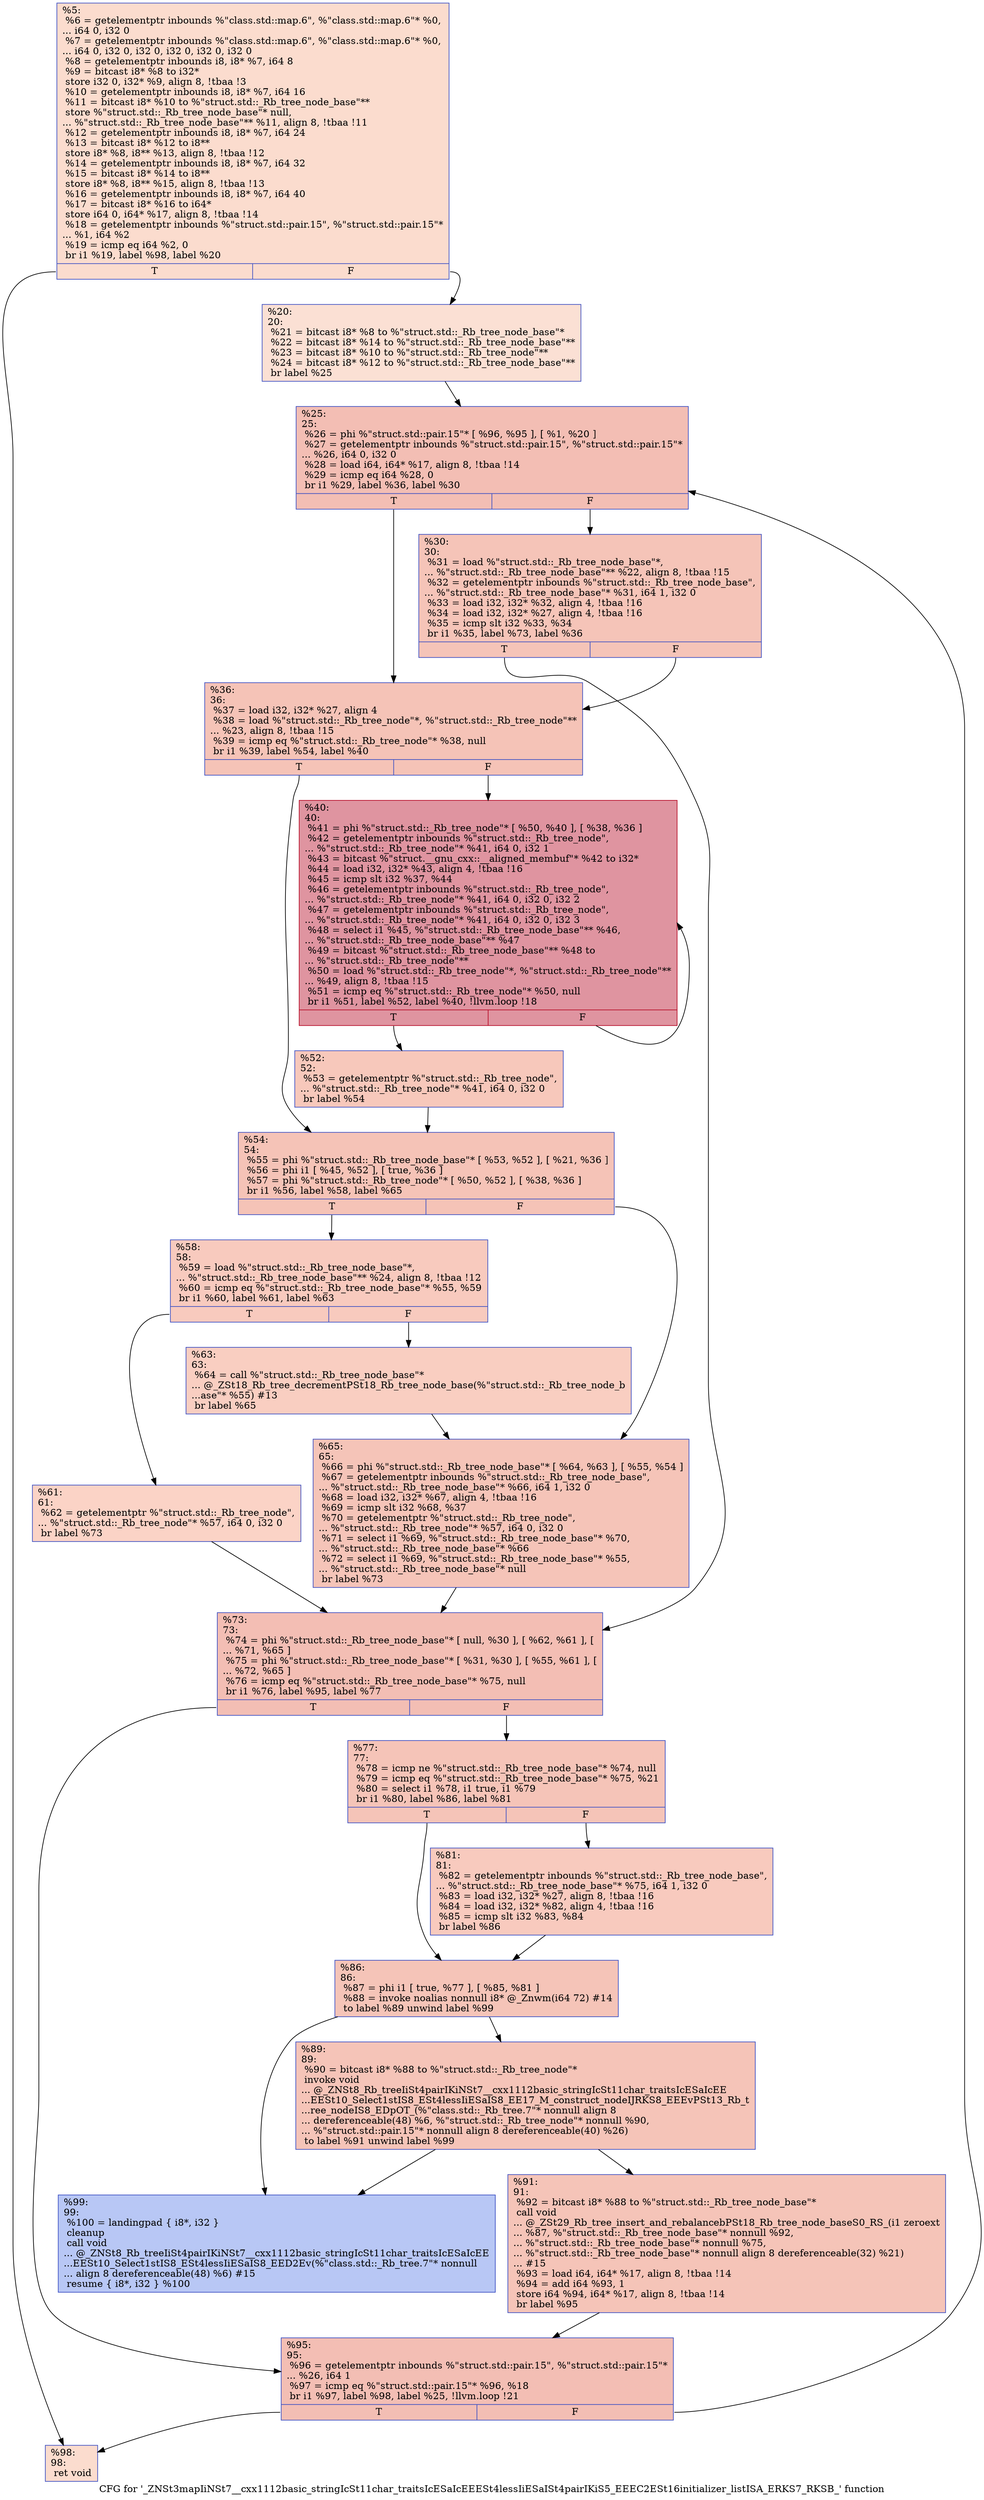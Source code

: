 digraph "CFG for '_ZNSt3mapIiNSt7__cxx1112basic_stringIcSt11char_traitsIcESaIcEEESt4lessIiESaISt4pairIKiS5_EEEC2ESt16initializer_listISA_ERKS7_RKSB_' function" {
	label="CFG for '_ZNSt3mapIiNSt7__cxx1112basic_stringIcSt11char_traitsIcESaIcEEESt4lessIiESaISt4pairIKiS5_EEEC2ESt16initializer_listISA_ERKS7_RKSB_' function";

	Node0x55d9dc1aed20 [shape=record,color="#3d50c3ff", style=filled, fillcolor="#f7af9170",label="{%5:\l  %6 = getelementptr inbounds %\"class.std::map.6\", %\"class.std::map.6\"* %0,\l... i64 0, i32 0\l  %7 = getelementptr inbounds %\"class.std::map.6\", %\"class.std::map.6\"* %0,\l... i64 0, i32 0, i32 0, i32 0, i32 0, i32 0\l  %8 = getelementptr inbounds i8, i8* %7, i64 8\l  %9 = bitcast i8* %8 to i32*\l  store i32 0, i32* %9, align 8, !tbaa !3\l  %10 = getelementptr inbounds i8, i8* %7, i64 16\l  %11 = bitcast i8* %10 to %\"struct.std::_Rb_tree_node_base\"**\l  store %\"struct.std::_Rb_tree_node_base\"* null,\l... %\"struct.std::_Rb_tree_node_base\"** %11, align 8, !tbaa !11\l  %12 = getelementptr inbounds i8, i8* %7, i64 24\l  %13 = bitcast i8* %12 to i8**\l  store i8* %8, i8** %13, align 8, !tbaa !12\l  %14 = getelementptr inbounds i8, i8* %7, i64 32\l  %15 = bitcast i8* %14 to i8**\l  store i8* %8, i8** %15, align 8, !tbaa !13\l  %16 = getelementptr inbounds i8, i8* %7, i64 40\l  %17 = bitcast i8* %16 to i64*\l  store i64 0, i64* %17, align 8, !tbaa !14\l  %18 = getelementptr inbounds %\"struct.std::pair.15\", %\"struct.std::pair.15\"*\l... %1, i64 %2\l  %19 = icmp eq i64 %2, 0\l  br i1 %19, label %98, label %20\l|{<s0>T|<s1>F}}"];
	Node0x55d9dc1aed20:s0 -> Node0x55d9dc1aeaa0;
	Node0x55d9dc1aed20:s1 -> Node0x55d9dc1b0940;
	Node0x55d9dc1b0940 [shape=record,color="#3d50c3ff", style=filled, fillcolor="#f7b99e70",label="{%20:\l20:                                               \l  %21 = bitcast i8* %8 to %\"struct.std::_Rb_tree_node_base\"*\l  %22 = bitcast i8* %14 to %\"struct.std::_Rb_tree_node_base\"**\l  %23 = bitcast i8* %10 to %\"struct.std::_Rb_tree_node\"**\l  %24 = bitcast i8* %12 to %\"struct.std::_Rb_tree_node_base\"**\l  br label %25\l}"];
	Node0x55d9dc1b0940 -> Node0x55d9dc1b0c00;
	Node0x55d9dc1b0c00 [shape=record,color="#3d50c3ff", style=filled, fillcolor="#e36c5570",label="{%25:\l25:                                               \l  %26 = phi %\"struct.std::pair.15\"* [ %96, %95 ], [ %1, %20 ]\l  %27 = getelementptr inbounds %\"struct.std::pair.15\", %\"struct.std::pair.15\"*\l... %26, i64 0, i32 0\l  %28 = load i64, i64* %17, align 8, !tbaa !14\l  %29 = icmp eq i64 %28, 0\l  br i1 %29, label %36, label %30\l|{<s0>T|<s1>F}}"];
	Node0x55d9dc1b0c00:s0 -> Node0x55d9dc1b0f20;
	Node0x55d9dc1b0c00:s1 -> Node0x55d9dc1b0f70;
	Node0x55d9dc1b0f70 [shape=record,color="#3d50c3ff", style=filled, fillcolor="#e97a5f70",label="{%30:\l30:                                               \l  %31 = load %\"struct.std::_Rb_tree_node_base\"*,\l... %\"struct.std::_Rb_tree_node_base\"** %22, align 8, !tbaa !15\l  %32 = getelementptr inbounds %\"struct.std::_Rb_tree_node_base\",\l... %\"struct.std::_Rb_tree_node_base\"* %31, i64 1, i32 0\l  %33 = load i32, i32* %32, align 4, !tbaa !16\l  %34 = load i32, i32* %27, align 4, !tbaa !16\l  %35 = icmp slt i32 %33, %34\l  br i1 %35, label %73, label %36\l|{<s0>T|<s1>F}}"];
	Node0x55d9dc1b0f70:s0 -> Node0x55d9dc1b1350;
	Node0x55d9dc1b0f70:s1 -> Node0x55d9dc1b0f20;
	Node0x55d9dc1b0f20 [shape=record,color="#3d50c3ff", style=filled, fillcolor="#e8765c70",label="{%36:\l36:                                               \l  %37 = load i32, i32* %27, align 4\l  %38 = load %\"struct.std::_Rb_tree_node\"*, %\"struct.std::_Rb_tree_node\"**\l... %23, align 8, !tbaa !15\l  %39 = icmp eq %\"struct.std::_Rb_tree_node\"* %38, null\l  br i1 %39, label %54, label %40\l|{<s0>T|<s1>F}}"];
	Node0x55d9dc1b0f20:s0 -> Node0x55d9dc1b15c0;
	Node0x55d9dc1b0f20:s1 -> Node0x55d9dc1b1610;
	Node0x55d9dc1b1610 [shape=record,color="#b70d28ff", style=filled, fillcolor="#b70d2870",label="{%40:\l40:                                               \l  %41 = phi %\"struct.std::_Rb_tree_node\"* [ %50, %40 ], [ %38, %36 ]\l  %42 = getelementptr inbounds %\"struct.std::_Rb_tree_node\",\l... %\"struct.std::_Rb_tree_node\"* %41, i64 0, i32 1\l  %43 = bitcast %\"struct.__gnu_cxx::__aligned_membuf\"* %42 to i32*\l  %44 = load i32, i32* %43, align 4, !tbaa !16\l  %45 = icmp slt i32 %37, %44\l  %46 = getelementptr inbounds %\"struct.std::_Rb_tree_node\",\l... %\"struct.std::_Rb_tree_node\"* %41, i64 0, i32 0, i32 2\l  %47 = getelementptr inbounds %\"struct.std::_Rb_tree_node\",\l... %\"struct.std::_Rb_tree_node\"* %41, i64 0, i32 0, i32 3\l  %48 = select i1 %45, %\"struct.std::_Rb_tree_node_base\"** %46,\l... %\"struct.std::_Rb_tree_node_base\"** %47\l  %49 = bitcast %\"struct.std::_Rb_tree_node_base\"** %48 to\l... %\"struct.std::_Rb_tree_node\"**\l  %50 = load %\"struct.std::_Rb_tree_node\"*, %\"struct.std::_Rb_tree_node\"**\l... %49, align 8, !tbaa !15\l  %51 = icmp eq %\"struct.std::_Rb_tree_node\"* %50, null\l  br i1 %51, label %52, label %40, !llvm.loop !18\l|{<s0>T|<s1>F}}"];
	Node0x55d9dc1b1610:s0 -> Node0x55d9dc1b1d30;
	Node0x55d9dc1b1610:s1 -> Node0x55d9dc1b1610;
	Node0x55d9dc1b1d30 [shape=record,color="#3d50c3ff", style=filled, fillcolor="#ed836670",label="{%52:\l52:                                               \l  %53 = getelementptr %\"struct.std::_Rb_tree_node\",\l... %\"struct.std::_Rb_tree_node\"* %41, i64 0, i32 0\l  br label %54\l}"];
	Node0x55d9dc1b1d30 -> Node0x55d9dc1b15c0;
	Node0x55d9dc1b15c0 [shape=record,color="#3d50c3ff", style=filled, fillcolor="#e8765c70",label="{%54:\l54:                                               \l  %55 = phi %\"struct.std::_Rb_tree_node_base\"* [ %53, %52 ], [ %21, %36 ]\l  %56 = phi i1 [ %45, %52 ], [ true, %36 ]\l  %57 = phi %\"struct.std::_Rb_tree_node\"* [ %50, %52 ], [ %38, %36 ]\l  br i1 %56, label %58, label %65\l|{<s0>T|<s1>F}}"];
	Node0x55d9dc1b15c0:s0 -> Node0x55d9dc1b2270;
	Node0x55d9dc1b15c0:s1 -> Node0x55d9dc1b22c0;
	Node0x55d9dc1b2270 [shape=record,color="#3d50c3ff", style=filled, fillcolor="#ef886b70",label="{%58:\l58:                                               \l  %59 = load %\"struct.std::_Rb_tree_node_base\"*,\l... %\"struct.std::_Rb_tree_node_base\"** %24, align 8, !tbaa !12\l  %60 = icmp eq %\"struct.std::_Rb_tree_node_base\"* %55, %59\l  br i1 %60, label %61, label %63\l|{<s0>T|<s1>F}}"];
	Node0x55d9dc1b2270:s0 -> Node0x55d9dc1b24c0;
	Node0x55d9dc1b2270:s1 -> Node0x55d9dc1b2510;
	Node0x55d9dc1b24c0 [shape=record,color="#3d50c3ff", style=filled, fillcolor="#f59c7d70",label="{%61:\l61:                                               \l  %62 = getelementptr %\"struct.std::_Rb_tree_node\",\l... %\"struct.std::_Rb_tree_node\"* %57, i64 0, i32 0\l  br label %73\l}"];
	Node0x55d9dc1b24c0 -> Node0x55d9dc1b1350;
	Node0x55d9dc1b2510 [shape=record,color="#3d50c3ff", style=filled, fillcolor="#f2907270",label="{%63:\l63:                                               \l  %64 = call %\"struct.std::_Rb_tree_node_base\"*\l... @_ZSt18_Rb_tree_decrementPSt18_Rb_tree_node_base(%\"struct.std::_Rb_tree_node_b\l...ase\"* %55) #13\l  br label %65\l}"];
	Node0x55d9dc1b2510 -> Node0x55d9dc1b22c0;
	Node0x55d9dc1b22c0 [shape=record,color="#3d50c3ff", style=filled, fillcolor="#e97a5f70",label="{%65:\l65:                                               \l  %66 = phi %\"struct.std::_Rb_tree_node_base\"* [ %64, %63 ], [ %55, %54 ]\l  %67 = getelementptr inbounds %\"struct.std::_Rb_tree_node_base\",\l... %\"struct.std::_Rb_tree_node_base\"* %66, i64 1, i32 0\l  %68 = load i32, i32* %67, align 4, !tbaa !16\l  %69 = icmp slt i32 %68, %37\l  %70 = getelementptr %\"struct.std::_Rb_tree_node\",\l... %\"struct.std::_Rb_tree_node\"* %57, i64 0, i32 0\l  %71 = select i1 %69, %\"struct.std::_Rb_tree_node_base\"* %70,\l... %\"struct.std::_Rb_tree_node_base\"* %66\l  %72 = select i1 %69, %\"struct.std::_Rb_tree_node_base\"* %55,\l... %\"struct.std::_Rb_tree_node_base\"* null\l  br label %73\l}"];
	Node0x55d9dc1b22c0 -> Node0x55d9dc1b1350;
	Node0x55d9dc1b1350 [shape=record,color="#3d50c3ff", style=filled, fillcolor="#e36c5570",label="{%73:\l73:                                               \l  %74 = phi %\"struct.std::_Rb_tree_node_base\"* [ null, %30 ], [ %62, %61 ], [\l... %71, %65 ]\l  %75 = phi %\"struct.std::_Rb_tree_node_base\"* [ %31, %30 ], [ %55, %61 ], [\l... %72, %65 ]\l  %76 = icmp eq %\"struct.std::_Rb_tree_node_base\"* %75, null\l  br i1 %76, label %95, label %77\l|{<s0>T|<s1>F}}"];
	Node0x55d9dc1b1350:s0 -> Node0x55d9dc1b0cc0;
	Node0x55d9dc1b1350:s1 -> Node0x55d9dc1b3150;
	Node0x55d9dc1b3150 [shape=record,color="#3d50c3ff", style=filled, fillcolor="#e97a5f70",label="{%77:\l77:                                               \l  %78 = icmp ne %\"struct.std::_Rb_tree_node_base\"* %74, null\l  %79 = icmp eq %\"struct.std::_Rb_tree_node_base\"* %75, %21\l  %80 = select i1 %78, i1 true, i1 %79\l  br i1 %80, label %86, label %81\l|{<s0>T|<s1>F}}"];
	Node0x55d9dc1b3150:s0 -> Node0x55d9dc1b3420;
	Node0x55d9dc1b3150:s1 -> Node0x55d9dc1b3470;
	Node0x55d9dc1b3470 [shape=record,color="#3d50c3ff", style=filled, fillcolor="#ef886b70",label="{%81:\l81:                                               \l  %82 = getelementptr inbounds %\"struct.std::_Rb_tree_node_base\",\l... %\"struct.std::_Rb_tree_node_base\"* %75, i64 1, i32 0\l  %83 = load i32, i32* %27, align 8, !tbaa !16\l  %84 = load i32, i32* %82, align 4, !tbaa !16\l  %85 = icmp slt i32 %83, %84\l  br label %86\l}"];
	Node0x55d9dc1b3470 -> Node0x55d9dc1b3420;
	Node0x55d9dc1b3420 [shape=record,color="#3d50c3ff", style=filled, fillcolor="#e97a5f70",label="{%86:\l86:                                               \l  %87 = phi i1 [ true, %77 ], [ %85, %81 ]\l  %88 = invoke noalias nonnull i8* @_Znwm(i64 72) #14\l          to label %89 unwind label %99\l}"];
	Node0x55d9dc1b3420 -> Node0x55d9dc1b38f0;
	Node0x55d9dc1b3420 -> Node0x55d9dc1b3940;
	Node0x55d9dc1b38f0 [shape=record,color="#3d50c3ff", style=filled, fillcolor="#e97a5f70",label="{%89:\l89:                                               \l  %90 = bitcast i8* %88 to %\"struct.std::_Rb_tree_node\"*\l  invoke void\l... @_ZNSt8_Rb_treeIiSt4pairIKiNSt7__cxx1112basic_stringIcSt11char_traitsIcESaIcEE\l...EESt10_Select1stIS8_ESt4lessIiESaIS8_EE17_M_construct_nodeIJRKS8_EEEvPSt13_Rb_t\l...ree_nodeIS8_EDpOT_(%\"class.std::_Rb_tree.7\"* nonnull align 8\l... dereferenceable(48) %6, %\"struct.std::_Rb_tree_node\"* nonnull %90,\l... %\"struct.std::pair.15\"* nonnull align 8 dereferenceable(40) %26)\l          to label %91 unwind label %99\l}"];
	Node0x55d9dc1b38f0 -> Node0x55d9dc1b3dd0;
	Node0x55d9dc1b38f0 -> Node0x55d9dc1b3940;
	Node0x55d9dc1b3dd0 [shape=record,color="#3d50c3ff", style=filled, fillcolor="#e97a5f70",label="{%91:\l91:                                               \l  %92 = bitcast i8* %88 to %\"struct.std::_Rb_tree_node_base\"*\l  call void\l... @_ZSt29_Rb_tree_insert_and_rebalancebPSt18_Rb_tree_node_baseS0_RS_(i1 zeroext\l... %87, %\"struct.std::_Rb_tree_node_base\"* nonnull %92,\l... %\"struct.std::_Rb_tree_node_base\"* nonnull %75,\l... %\"struct.std::_Rb_tree_node_base\"* nonnull align 8 dereferenceable(32) %21)\l... #15\l  %93 = load i64, i64* %17, align 8, !tbaa !14\l  %94 = add i64 %93, 1\l  store i64 %94, i64* %17, align 8, !tbaa !14\l  br label %95\l}"];
	Node0x55d9dc1b3dd0 -> Node0x55d9dc1b0cc0;
	Node0x55d9dc1b0cc0 [shape=record,color="#3d50c3ff", style=filled, fillcolor="#e36c5570",label="{%95:\l95:                                               \l  %96 = getelementptr inbounds %\"struct.std::pair.15\", %\"struct.std::pair.15\"*\l... %26, i64 1\l  %97 = icmp eq %\"struct.std::pair.15\"* %96, %18\l  br i1 %97, label %98, label %25, !llvm.loop !21\l|{<s0>T|<s1>F}}"];
	Node0x55d9dc1b0cc0:s0 -> Node0x55d9dc1aeaa0;
	Node0x55d9dc1b0cc0:s1 -> Node0x55d9dc1b0c00;
	Node0x55d9dc1aeaa0 [shape=record,color="#3d50c3ff", style=filled, fillcolor="#f7af9170",label="{%98:\l98:                                               \l  ret void\l}"];
	Node0x55d9dc1b3940 [shape=record,color="#3d50c3ff", style=filled, fillcolor="#5f7fe870",label="{%99:\l99:                                               \l  %100 = landingpad \{ i8*, i32 \}\l          cleanup\l  call void\l... @_ZNSt8_Rb_treeIiSt4pairIKiNSt7__cxx1112basic_stringIcSt11char_traitsIcESaIcEE\l...EESt10_Select1stIS8_ESt4lessIiESaIS8_EED2Ev(%\"class.std::_Rb_tree.7\"* nonnull\l... align 8 dereferenceable(48) %6) #15\l  resume \{ i8*, i32 \} %100\l}"];
}
